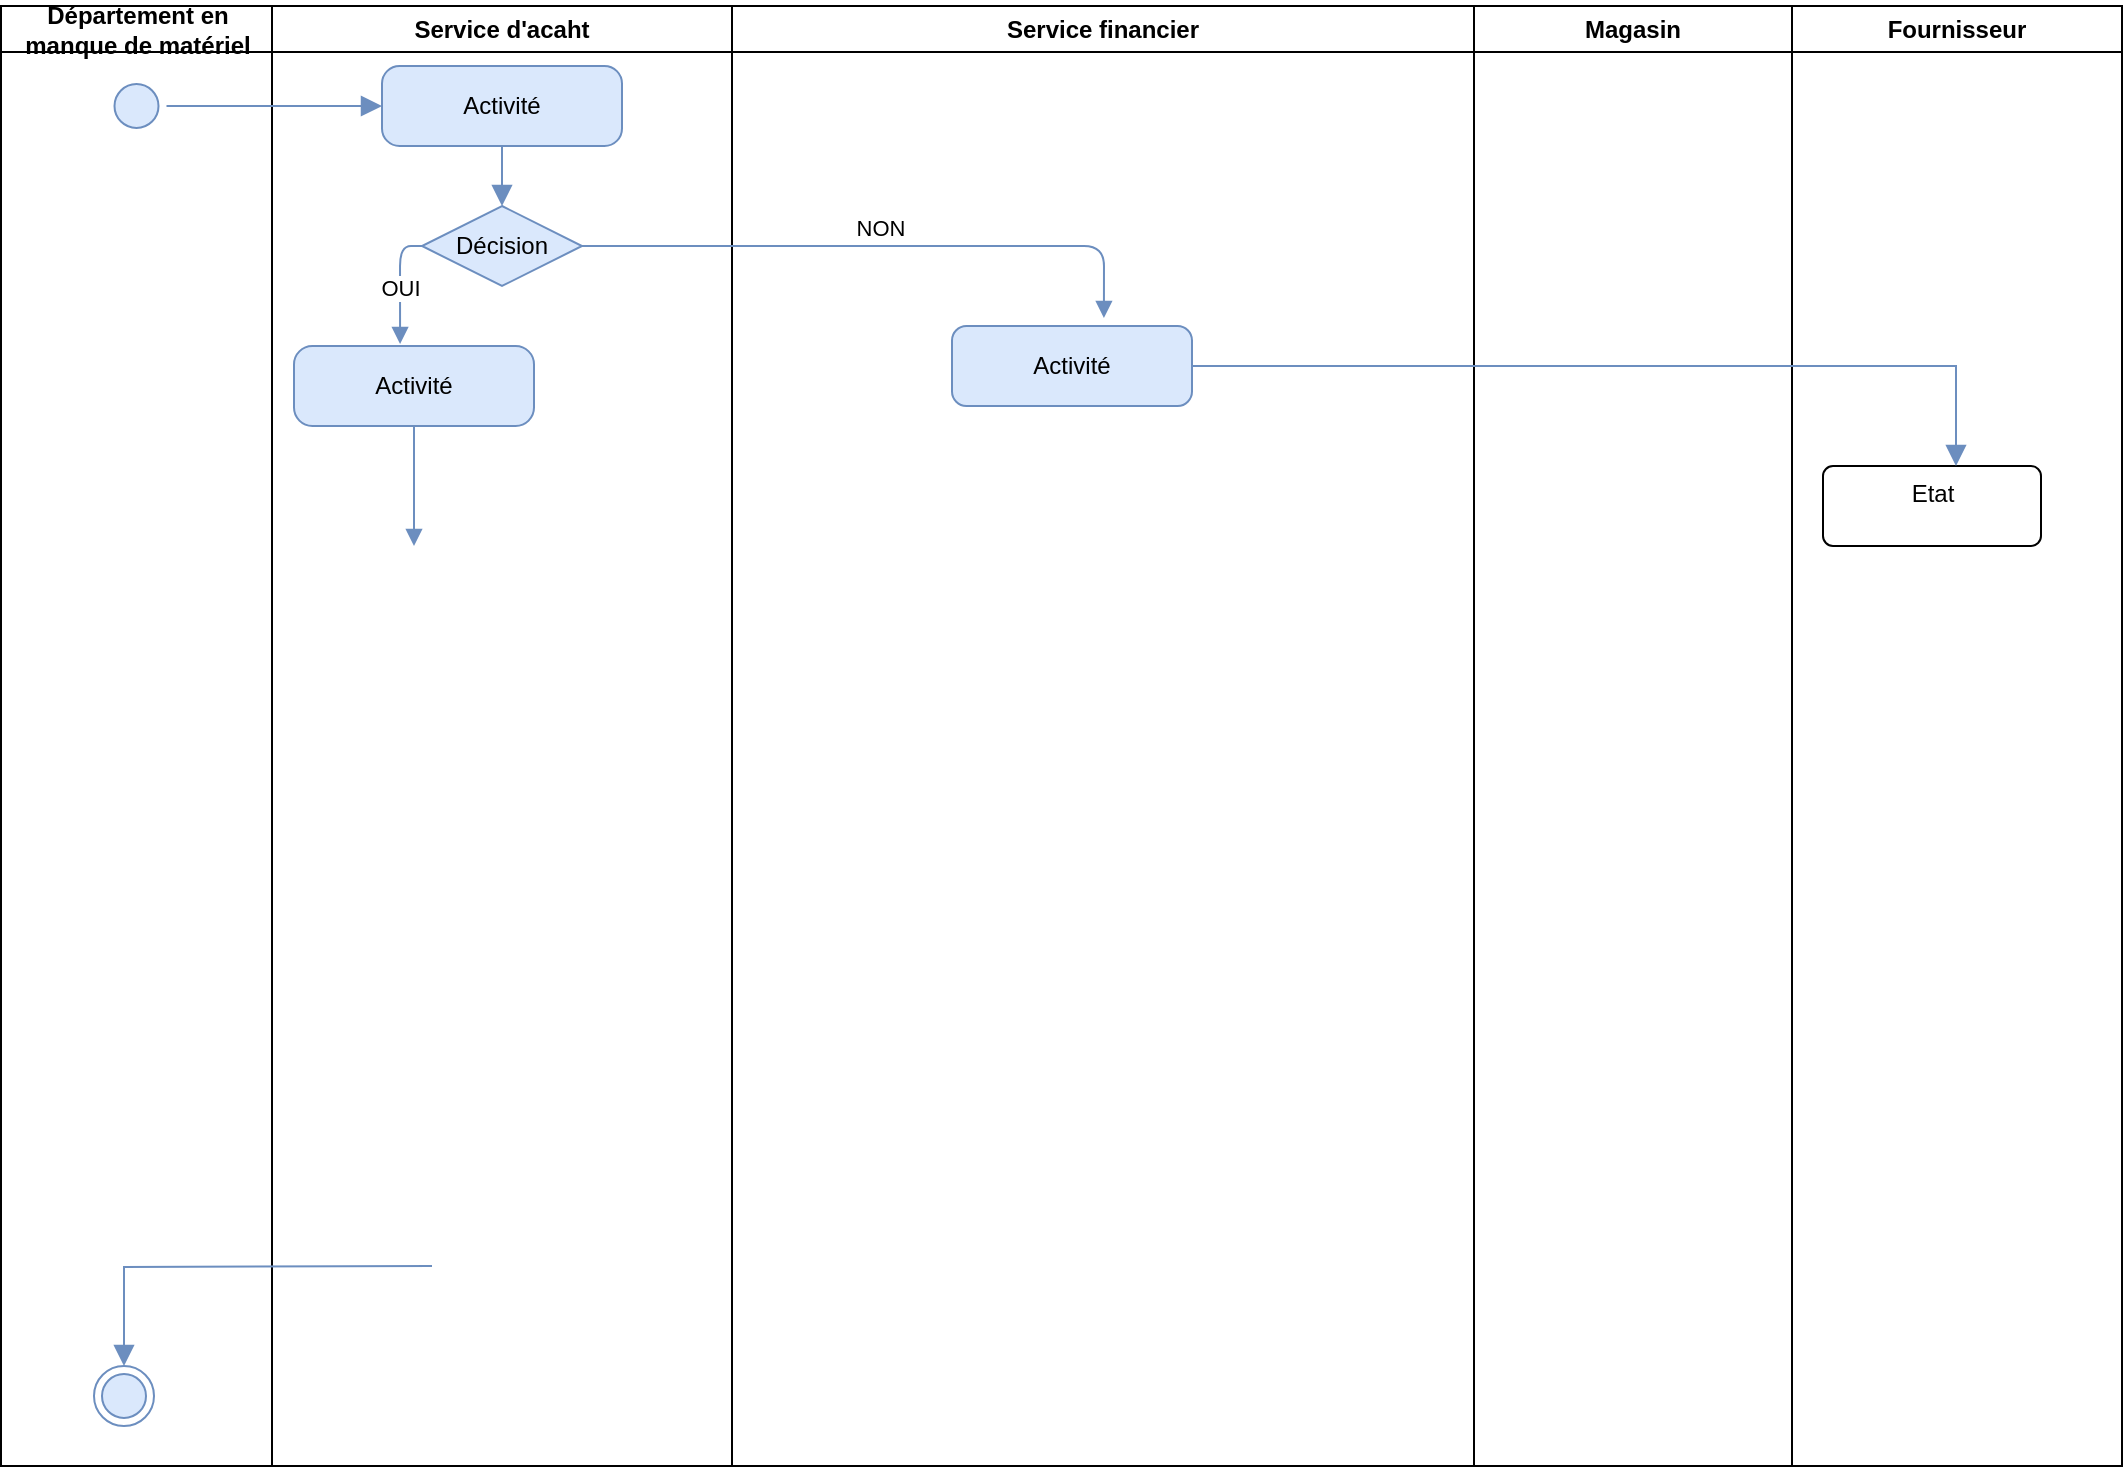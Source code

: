 <mxfile version="22.0.4" type="github" pages="2">
  <diagram name="Page-1" id="9KHQHG-qlJXWFZy_Arkj">
    <mxGraphModel dx="1384" dy="1854" grid="1" gridSize="10" guides="1" tooltips="1" connect="1" arrows="1" fold="1" page="1" pageScale="1" pageWidth="827" pageHeight="1169" math="0" shadow="0">
      <root>
        <mxCell id="0" />
        <mxCell id="1" parent="0" />
        <mxCell id="7XjFMBcLAWE_dVAATYlJ-1" value="Département en manque de matériel" style="swimlane;whiteSpace=wrap;sketch=0;container=0;" vertex="1" parent="1">
          <mxGeometry x="104.5" y="80" width="135.5" height="730" as="geometry" />
        </mxCell>
        <mxCell id="7XjFMBcLAWE_dVAATYlJ-2" value="" style="ellipse;shape=startState;fillColor=#dae8fc;strokeColor=#6c8ebf;" vertex="1" parent="7XjFMBcLAWE_dVAATYlJ-1">
          <mxGeometry x="52.75" y="35" width="30" height="30" as="geometry" />
        </mxCell>
        <mxCell id="7XjFMBcLAWE_dVAATYlJ-3" value="" style="ellipse;html=1;shape=endState;fillColor=#dae8fc;strokeColor=#6c8ebf;rounded=1;" vertex="1" parent="7XjFMBcLAWE_dVAATYlJ-1">
          <mxGeometry x="46.5" y="680" width="30" height="30" as="geometry" />
        </mxCell>
        <mxCell id="7XjFMBcLAWE_dVAATYlJ-4" value="Service financier" style="swimlane;whiteSpace=wrap;expand=1;container=0;startSize=23;" vertex="1" parent="1">
          <mxGeometry x="470" y="80" width="371" height="730" as="geometry" />
        </mxCell>
        <mxCell id="7XjFMBcLAWE_dVAATYlJ-5" value="Activité" style="rounded=1;whiteSpace=wrap;html=1;arcSize=18;fillColor=#dae8fc;strokeColor=#6c8ebf;hachureGap=4;pointerEvents=0;" vertex="1" parent="7XjFMBcLAWE_dVAATYlJ-4">
          <mxGeometry x="110" y="160" width="120" height="40" as="geometry" />
        </mxCell>
        <mxCell id="7XjFMBcLAWE_dVAATYlJ-6" value="Magasin " style="swimlane;whiteSpace=wrap;container=0;startSize=23;" vertex="1" parent="1">
          <mxGeometry x="841" y="80" width="159" height="730" as="geometry" />
        </mxCell>
        <mxCell id="7XjFMBcLAWE_dVAATYlJ-7" value="Service d&#39;acaht" style="swimlane;whiteSpace=wrap;container=0;" vertex="1" parent="1">
          <mxGeometry x="240" y="80" width="230" height="730" as="geometry" />
        </mxCell>
        <mxCell id="7XjFMBcLAWE_dVAATYlJ-8" value="Activité" style="rounded=1;whiteSpace=wrap;html=1;arcSize=22;fillColor=#dae8fc;strokeColor=#6c8ebf;hachureGap=4;pointerEvents=0;" vertex="1" parent="7XjFMBcLAWE_dVAATYlJ-7">
          <mxGeometry x="55" y="30" width="120" height="40" as="geometry" />
        </mxCell>
        <mxCell id="7XjFMBcLAWE_dVAATYlJ-9" value="" style="edgeStyle=orthogonalEdgeStyle;html=1;verticalAlign=bottom;endArrow=block;endSize=8;strokeColor=#6c8ebf;sourcePerimeterSpacing=8;targetPerimeterSpacing=8;entryX=0.5;entryY=0;entryDx=0;entryDy=0;exitX=0.5;exitY=1;exitDx=0;exitDy=0;fillColor=#dae8fc;endFill=1;" edge="1" parent="7XjFMBcLAWE_dVAATYlJ-7" source="7XjFMBcLAWE_dVAATYlJ-8" target="7XjFMBcLAWE_dVAATYlJ-11">
          <mxGeometry relative="1" as="geometry">
            <mxPoint x="101" y="192" as="targetPoint" />
          </mxGeometry>
        </mxCell>
        <mxCell id="7XjFMBcLAWE_dVAATYlJ-10" value="OUI" style="edgeStyle=orthogonalEdgeStyle;orthogonalLoop=1;jettySize=auto;html=1;entryX=0.442;entryY=-0.025;entryDx=0;entryDy=0;entryPerimeter=0;endArrow=block;sourcePerimeterSpacing=8;targetPerimeterSpacing=8;strokeColor=#6c8ebf;verticalAlign=bottom;exitX=0;exitY=0.5;exitDx=0;exitDy=0;fillColor=#dae8fc;endFill=1;" edge="1" parent="7XjFMBcLAWE_dVAATYlJ-7" source="7XjFMBcLAWE_dVAATYlJ-11" target="7XjFMBcLAWE_dVAATYlJ-12">
          <mxGeometry x="0.367" relative="1" as="geometry">
            <Array as="points">
              <mxPoint x="64" y="120" />
            </Array>
            <mxPoint as="offset" />
          </mxGeometry>
        </mxCell>
        <mxCell id="7XjFMBcLAWE_dVAATYlJ-11" value="Décision" style="rhombus;whiteSpace=wrap;html=1;fillColor=#dae8fc;strokeColor=#6c8ebf;hachureGap=4;pointerEvents=0;" vertex="1" parent="7XjFMBcLAWE_dVAATYlJ-7">
          <mxGeometry x="75" y="100" width="80" height="40" as="geometry" />
        </mxCell>
        <mxCell id="7XjFMBcLAWE_dVAATYlJ-12" value="Activité" style="rounded=1;whiteSpace=wrap;html=1;arcSize=23;hachureGap=4;pointerEvents=0;fillColor=#dae8fc;strokeColor=#6c8ebf;" vertex="1" parent="7XjFMBcLAWE_dVAATYlJ-7">
          <mxGeometry x="11" y="170" width="120" height="40" as="geometry" />
        </mxCell>
        <mxCell id="7XjFMBcLAWE_dVAATYlJ-13" value="" style="edgeStyle=elbowEdgeStyle;elbow=horizontal;verticalAlign=bottom;endArrow=block;endSize=8;strokeColor=#6c8ebf;endFill=1;exitX=1;exitY=0.5;exitDx=0;exitDy=0;entryX=0;entryY=0.5;entryDx=0;entryDy=0;fillColor=#dae8fc;" edge="1" parent="1" source="7XjFMBcLAWE_dVAATYlJ-2" target="7XjFMBcLAWE_dVAATYlJ-8">
          <mxGeometry x="163.5" y="168" as="geometry">
            <mxPoint x="270" y="278" as="targetPoint" />
            <Array as="points">
              <mxPoint x="240" y="150" />
            </Array>
          </mxGeometry>
        </mxCell>
        <mxCell id="7XjFMBcLAWE_dVAATYlJ-14" value="Fournisseur" style="swimlane;whiteSpace=wrap;container=0;startSize=23;" vertex="1" parent="1">
          <mxGeometry x="1000" y="80" width="165" height="730" as="geometry" />
        </mxCell>
        <mxCell id="7XjFMBcLAWE_dVAATYlJ-15" value="Etat" style="html=1;align=center;verticalAlign=top;rounded=1;absoluteArcSize=1;arcSize=10;dashed=0;hachureGap=4;pointerEvents=0;" vertex="1" parent="7XjFMBcLAWE_dVAATYlJ-14">
          <mxGeometry x="15.5" y="230" width="109" height="40" as="geometry" />
        </mxCell>
        <mxCell id="7XjFMBcLAWE_dVAATYlJ-16" value="" style="edgeStyle=orthogonalEdgeStyle;html=1;verticalAlign=bottom;endArrow=block;endSize=8;strokeColor=#6c8ebf;rounded=0;exitX=1;exitY=0.5;exitDx=0;exitDy=0;fillColor=#dae8fc;endFill=1;" edge="1" parent="7XjFMBcLAWE_dVAATYlJ-14" source="7XjFMBcLAWE_dVAATYlJ-5">
          <mxGeometry relative="1" as="geometry">
            <mxPoint x="82" y="230" as="targetPoint" />
            <mxPoint x="-310" y="180" as="sourcePoint" />
            <Array as="points">
              <mxPoint x="82" y="180" />
            </Array>
          </mxGeometry>
        </mxCell>
        <mxCell id="7XjFMBcLAWE_dVAATYlJ-17" value="" style="edgeStyle=orthogonalEdgeStyle;rounded=0;orthogonalLoop=1;jettySize=auto;html=1;endArrow=block;endSize=8;strokeColor=#6c8ebf;verticalAlign=bottom;entryX=0.5;entryY=0;entryDx=0;entryDy=0;fillColor=#dae8fc;endFill=1;" edge="1" parent="1" target="7XjFMBcLAWE_dVAATYlJ-3">
          <mxGeometry relative="1" as="geometry">
            <mxPoint x="320" y="710" as="sourcePoint" />
          </mxGeometry>
        </mxCell>
        <mxCell id="7XjFMBcLAWE_dVAATYlJ-18" value="NON" style="edgeStyle=orthogonalEdgeStyle;orthogonalLoop=1;jettySize=auto;html=1;entryX=0.633;entryY=-0.1;entryDx=0;entryDy=0;entryPerimeter=0;endArrow=block;sourcePerimeterSpacing=8;targetPerimeterSpacing=8;strokeColor=#6c8ebf;verticalAlign=bottom;exitX=1;exitY=0.5;exitDx=0;exitDy=0;fillColor=#dae8fc;endFill=1;" edge="1" parent="1" source="7XjFMBcLAWE_dVAATYlJ-11" target="7XjFMBcLAWE_dVAATYlJ-5">
          <mxGeometry relative="1" as="geometry" />
        </mxCell>
        <mxCell id="7XjFMBcLAWE_dVAATYlJ-19" style="edgeStyle=orthogonalEdgeStyle;rounded=0;orthogonalLoop=1;jettySize=auto;html=1;fillColor=#dae8fc;strokeColor=#6c8ebf;endArrow=block;endFill=1;" edge="1" parent="1" source="7XjFMBcLAWE_dVAATYlJ-12">
          <mxGeometry relative="1" as="geometry">
            <mxPoint x="311" y="350" as="targetPoint" />
          </mxGeometry>
        </mxCell>
      </root>
    </mxGraphModel>
  </diagram>
  <diagram name="Sketch" id="FCVsnvFQxbDcJlqJv_GM">
    <mxGraphModel dx="1434" dy="750" grid="1" gridSize="10" guides="1" tooltips="1" connect="1" arrows="1" fold="1" page="1" pageScale="1" pageWidth="1169" pageHeight="826" background="none" math="0" shadow="0">
      <root>
        <mxCell id="2q269hW7UWUkygbeuLC9-0" />
        <mxCell id="2q269hW7UWUkygbeuLC9-1" parent="2q269hW7UWUkygbeuLC9-0" />
        <mxCell id="2q269hW7UWUkygbeuLC9-2" value="Acteur principal" style="swimlane;whiteSpace=wrap;sketch=0;container=0;" vertex="1" parent="2q269hW7UWUkygbeuLC9-1">
          <mxGeometry x="63.5" y="40" width="135.5" height="730" as="geometry" />
        </mxCell>
        <mxCell id="2q269hW7UWUkygbeuLC9-3" value="" style="ellipse;shape=startState;fillColor=#000000;strokeColor=#ff0000;sketch=1;" vertex="1" parent="2q269hW7UWUkygbeuLC9-2">
          <mxGeometry x="52.75" y="35" width="30" height="30" as="geometry" />
        </mxCell>
        <mxCell id="2q269hW7UWUkygbeuLC9-4" value="" style="ellipse;html=1;shape=endState;fillColor=#000000;strokeColor=#ff0000;rounded=1;sketch=1;" vertex="1" parent="2q269hW7UWUkygbeuLC9-2">
          <mxGeometry x="46.5" y="680" width="30" height="30" as="geometry" />
        </mxCell>
        <mxCell id="2q269hW7UWUkygbeuLC9-5" value="Acteur sec." style="swimlane;whiteSpace=wrap;sketch=1;container=0;" vertex="1" parent="2q269hW7UWUkygbeuLC9-1">
          <mxGeometry x="429" y="40" width="371" height="730" as="geometry" />
        </mxCell>
        <mxCell id="2q269hW7UWUkygbeuLC9-6" value="Activité" style="rounded=1;whiteSpace=wrap;html=1;arcSize=30;fontColor=#000000;fillColor=#ffffc0;strokeColor=#ff0000;hachureGap=4;pointerEvents=0;sketch=1;" vertex="1" parent="2q269hW7UWUkygbeuLC9-5">
          <mxGeometry x="110" y="160" width="120" height="40" as="geometry" />
        </mxCell>
        <mxCell id="2q269hW7UWUkygbeuLC9-7" value="Acteur sec." style="swimlane;whiteSpace=wrap;sketch=1;container=0;" vertex="1" parent="2q269hW7UWUkygbeuLC9-1">
          <mxGeometry x="800" y="40" width="184.5" height="730" as="geometry" />
        </mxCell>
        <mxCell id="2q269hW7UWUkygbeuLC9-8" value="Acteur sec." style="swimlane;whiteSpace=wrap;sketch=1;container=0;" vertex="1" parent="2q269hW7UWUkygbeuLC9-1">
          <mxGeometry x="200" y="40" width="230" height="730" as="geometry" />
        </mxCell>
        <mxCell id="2q269hW7UWUkygbeuLC9-9" value="Activité" style="rounded=1;whiteSpace=wrap;html=1;arcSize=23;fontColor=#000000;fillColor=#ffffc0;strokeColor=#ff0000;hachureGap=4;pointerEvents=0;sketch=1;" vertex="1" parent="2q269hW7UWUkygbeuLC9-8">
          <mxGeometry x="55" y="30" width="120" height="40" as="geometry" />
        </mxCell>
        <mxCell id="2q269hW7UWUkygbeuLC9-10" value="" style="edgeStyle=orthogonalEdgeStyle;html=1;verticalAlign=bottom;endArrow=open;endSize=8;strokeColor=#ff0000;sourcePerimeterSpacing=8;targetPerimeterSpacing=8;sketch=1;entryX=0.5;entryY=0;entryDx=0;entryDy=0;exitX=0.5;exitY=1;exitDx=0;exitDy=0;" edge="1" parent="2q269hW7UWUkygbeuLC9-8" source="2q269hW7UWUkygbeuLC9-9" target="2q269hW7UWUkygbeuLC9-12">
          <mxGeometry relative="1" as="geometry">
            <mxPoint x="101" y="192" as="targetPoint" />
          </mxGeometry>
        </mxCell>
        <mxCell id="2q269hW7UWUkygbeuLC9-11" value="OUI" style="edgeStyle=orthogonalEdgeStyle;sketch=1;orthogonalLoop=1;jettySize=auto;html=1;entryX=0.442;entryY=-0.025;entryDx=0;entryDy=0;entryPerimeter=0;endArrow=open;sourcePerimeterSpacing=8;targetPerimeterSpacing=8;strokeColor=#ff0000;verticalAlign=bottom;exitX=0;exitY=0.5;exitDx=0;exitDy=0;" edge="1" parent="2q269hW7UWUkygbeuLC9-8" source="2q269hW7UWUkygbeuLC9-12" target="2q269hW7UWUkygbeuLC9-13">
          <mxGeometry x="0.367" relative="1" as="geometry">
            <Array as="points">
              <mxPoint x="64" y="120" />
            </Array>
            <mxPoint as="offset" />
          </mxGeometry>
        </mxCell>
        <mxCell id="2q269hW7UWUkygbeuLC9-12" value="Décision" style="rhombus;whiteSpace=wrap;html=1;fillColor=#ffffc0;strokeColor=#ff0000;hachureGap=4;pointerEvents=0;sketch=1;" vertex="1" parent="2q269hW7UWUkygbeuLC9-8">
          <mxGeometry x="75" y="100" width="80" height="40" as="geometry" />
        </mxCell>
        <mxCell id="2q269hW7UWUkygbeuLC9-13" value="Activité" style="rounded=1;whiteSpace=wrap;html=1;arcSize=25;fontColor=#000000;fillColor=#ffffc0;strokeColor=#ff0000;hachureGap=4;pointerEvents=0;sketch=1;" vertex="1" parent="2q269hW7UWUkygbeuLC9-8">
          <mxGeometry x="11" y="170" width="120" height="40" as="geometry" />
        </mxCell>
        <mxCell id="2q269hW7UWUkygbeuLC9-14" value="" style="edgeStyle=elbowEdgeStyle;elbow=horizontal;verticalAlign=bottom;endArrow=open;endSize=8;strokeColor=#FF0000;endFill=1;sketch=1;exitX=1;exitY=0.5;exitDx=0;exitDy=0;entryX=0;entryY=0.5;entryDx=0;entryDy=0;" edge="1" parent="2q269hW7UWUkygbeuLC9-1" source="2q269hW7UWUkygbeuLC9-3" target="2q269hW7UWUkygbeuLC9-9">
          <mxGeometry x="163.5" y="168" as="geometry">
            <mxPoint x="230" y="238" as="targetPoint" />
            <Array as="points">
              <mxPoint x="200" y="110" />
            </Array>
          </mxGeometry>
        </mxCell>
        <mxCell id="2q269hW7UWUkygbeuLC9-15" value="Acteur sec. ext." style="swimlane;whiteSpace=wrap;sketch=1;container=0;" vertex="1" parent="2q269hW7UWUkygbeuLC9-1">
          <mxGeometry x="984.5" y="40" width="140" height="730" as="geometry" />
        </mxCell>
        <mxCell id="2q269hW7UWUkygbeuLC9-16" value="Etat" style="html=1;align=center;verticalAlign=top;rounded=1;absoluteArcSize=1;arcSize=10;dashed=0;hachureGap=4;pointerEvents=0;sketch=1;" vertex="1" parent="2q269hW7UWUkygbeuLC9-15">
          <mxGeometry x="15.5" y="230" width="109" height="40" as="geometry" />
        </mxCell>
        <mxCell id="2q269hW7UWUkygbeuLC9-17" value="" style="edgeStyle=orthogonalEdgeStyle;html=1;verticalAlign=bottom;endArrow=open;endSize=8;strokeColor=#ff0000;rounded=0;sketch=1;exitX=1;exitY=0.5;exitDx=0;exitDy=0;" edge="1" parent="2q269hW7UWUkygbeuLC9-1" source="2q269hW7UWUkygbeuLC9-6" target="2q269hW7UWUkygbeuLC9-16">
          <mxGeometry relative="1" as="geometry">
            <mxPoint x="860" y="440" as="targetPoint" />
            <mxPoint x="769" y="440" as="sourcePoint" />
            <Array as="points">
              <mxPoint x="1052" y="220" />
            </Array>
          </mxGeometry>
        </mxCell>
        <mxCell id="2q269hW7UWUkygbeuLC9-18" value="" style="edgeStyle=orthogonalEdgeStyle;rounded=0;sketch=1;orthogonalLoop=1;jettySize=auto;html=1;endArrow=open;endSize=8;strokeColor=#ff0000;verticalAlign=bottom;entryX=0.5;entryY=0;entryDx=0;entryDy=0;" edge="1" parent="2q269hW7UWUkygbeuLC9-1" target="2q269hW7UWUkygbeuLC9-4">
          <mxGeometry relative="1" as="geometry">
            <mxPoint x="280" y="670" as="sourcePoint" />
          </mxGeometry>
        </mxCell>
        <mxCell id="2q269hW7UWUkygbeuLC9-19" value="NON" style="edgeStyle=orthogonalEdgeStyle;sketch=1;orthogonalLoop=1;jettySize=auto;html=1;entryX=0.633;entryY=-0.1;entryDx=0;entryDy=0;entryPerimeter=0;endArrow=open;sourcePerimeterSpacing=8;targetPerimeterSpacing=8;strokeColor=#ff0000;verticalAlign=bottom;exitX=1;exitY=0.5;exitDx=0;exitDy=0;" edge="1" parent="2q269hW7UWUkygbeuLC9-1" source="2q269hW7UWUkygbeuLC9-12" target="2q269hW7UWUkygbeuLC9-6">
          <mxGeometry relative="1" as="geometry" />
        </mxCell>
        <mxCell id="2q269hW7UWUkygbeuLC9-20" style="edgeStyle=orthogonalEdgeStyle;rounded=0;sketch=1;orthogonalLoop=1;jettySize=auto;html=1;fillColor=#f8cecc;strokeColor=#FF0000;" edge="1" parent="2q269hW7UWUkygbeuLC9-1" source="2q269hW7UWUkygbeuLC9-13">
          <mxGeometry relative="1" as="geometry">
            <mxPoint x="271" y="310" as="targetPoint" />
          </mxGeometry>
        </mxCell>
      </root>
    </mxGraphModel>
  </diagram>
</mxfile>
